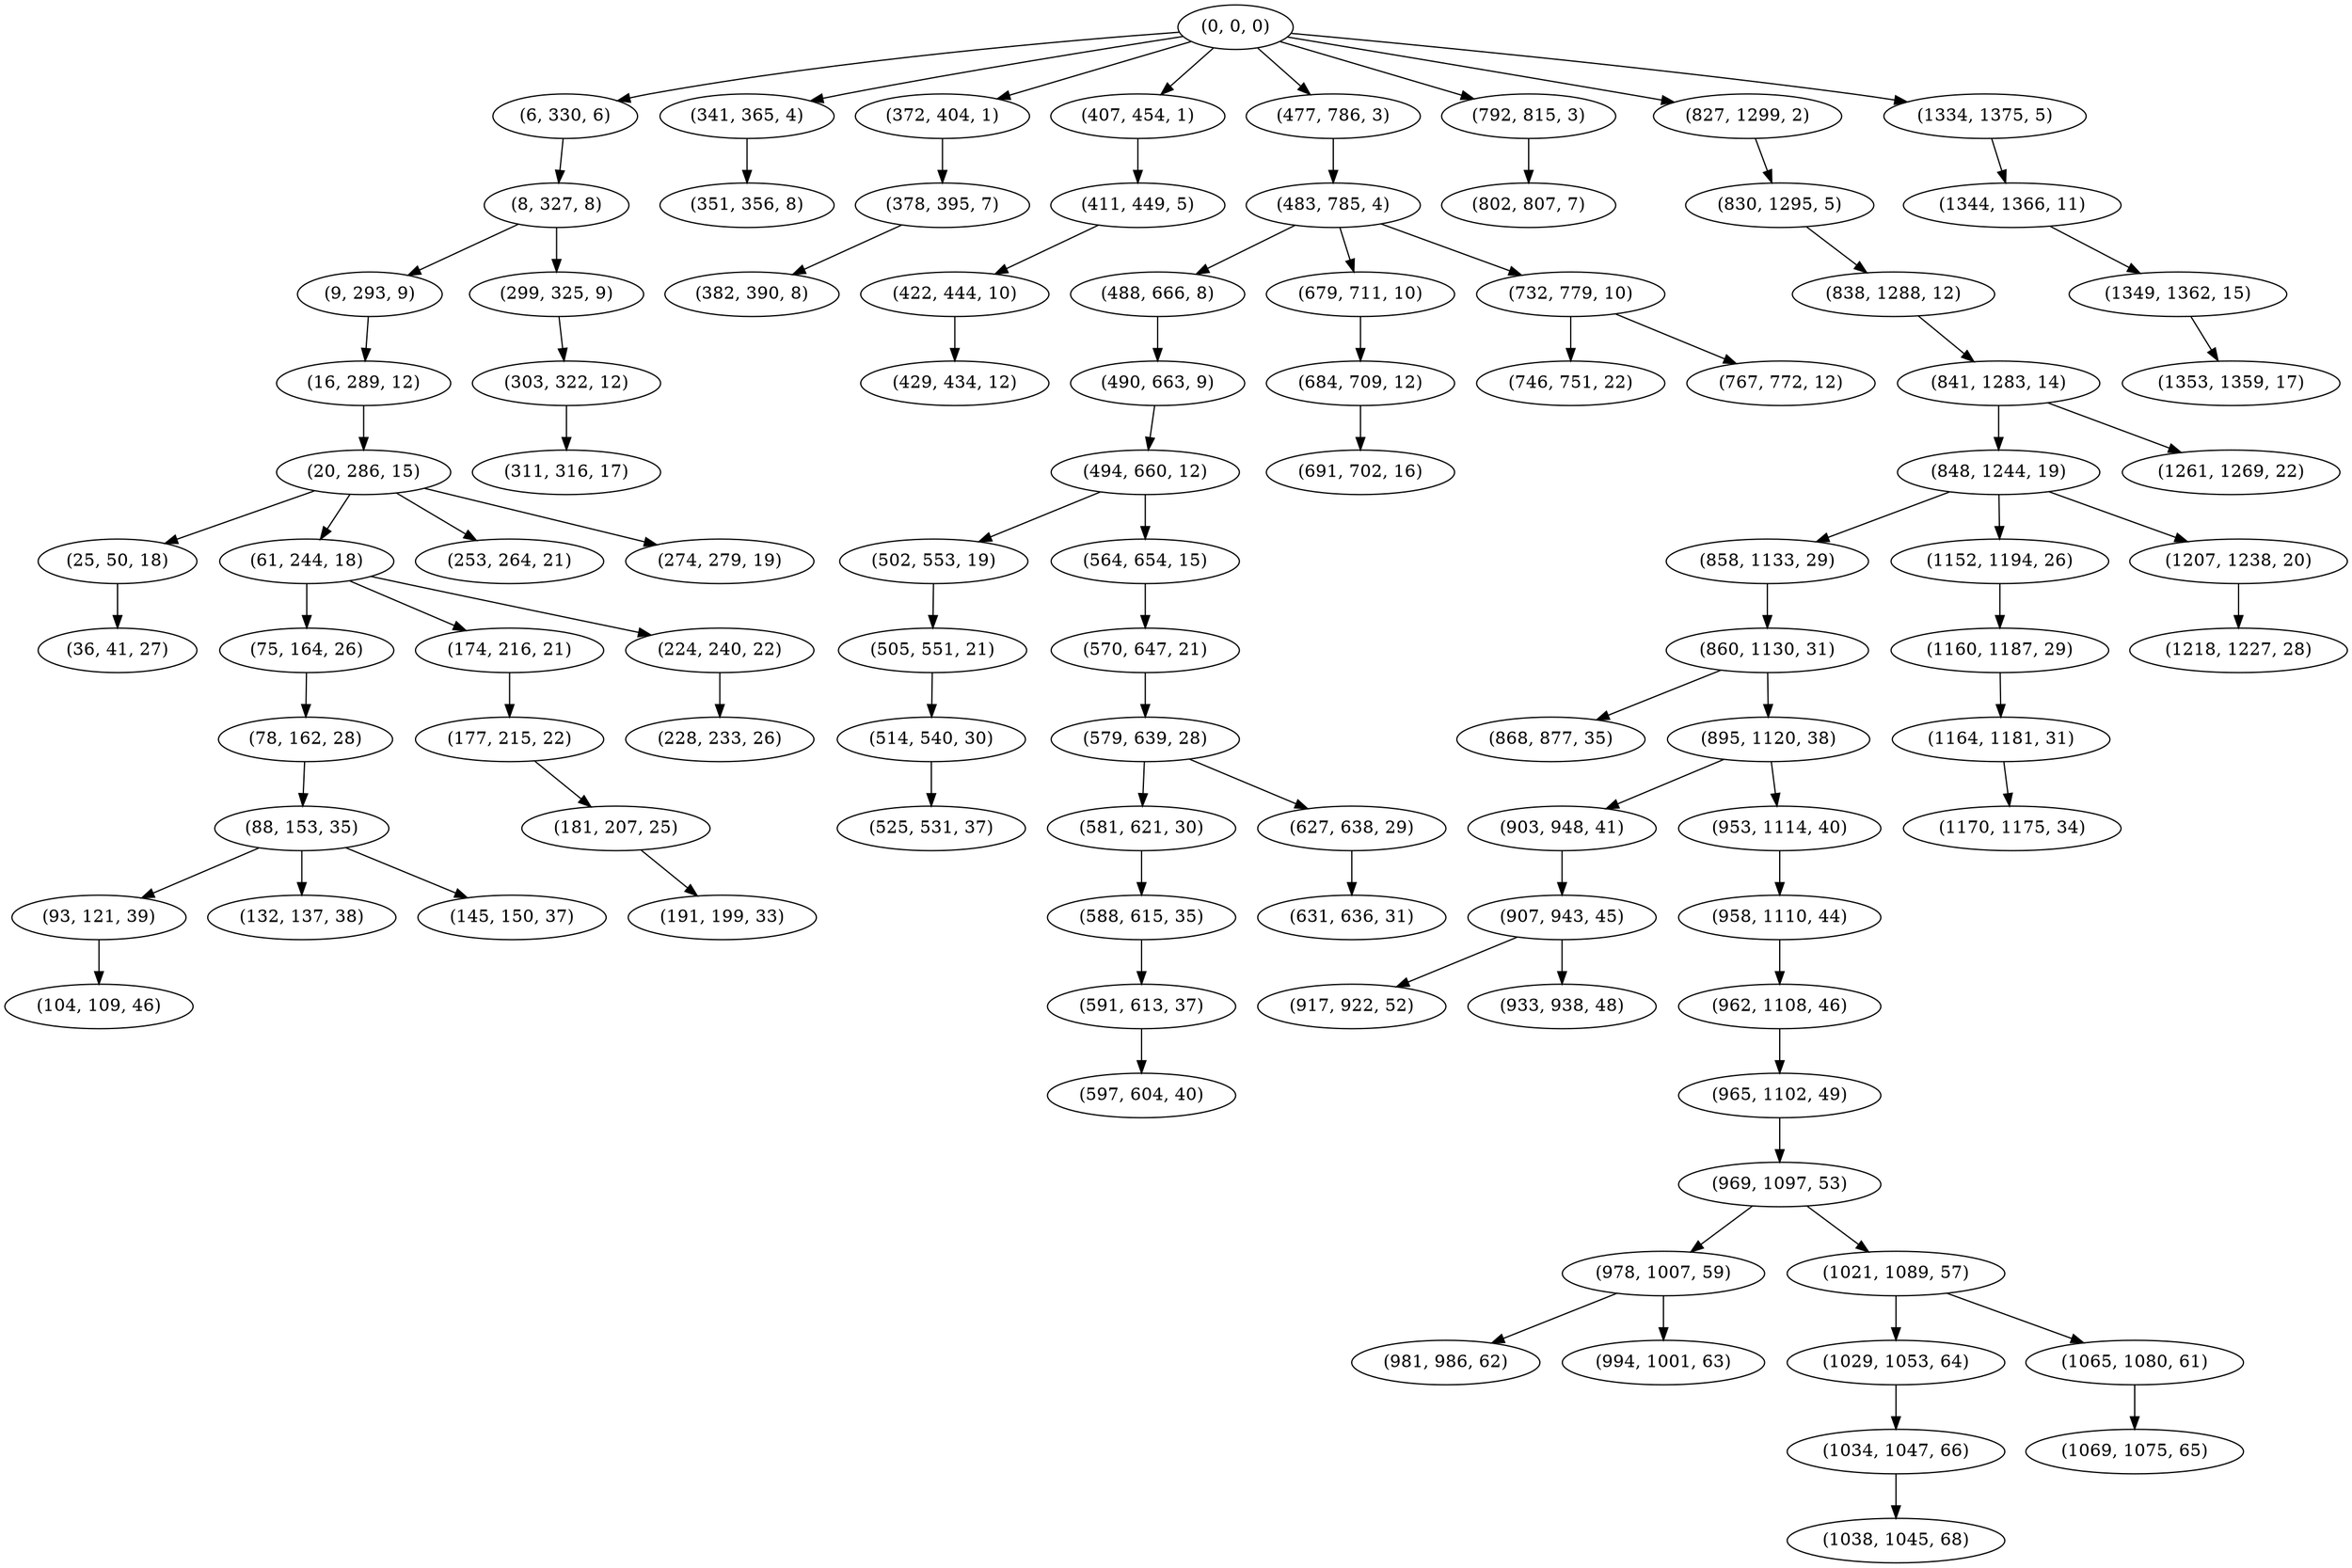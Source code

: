 digraph tree {
    "(0, 0, 0)";
    "(6, 330, 6)";
    "(8, 327, 8)";
    "(9, 293, 9)";
    "(16, 289, 12)";
    "(20, 286, 15)";
    "(25, 50, 18)";
    "(36, 41, 27)";
    "(61, 244, 18)";
    "(75, 164, 26)";
    "(78, 162, 28)";
    "(88, 153, 35)";
    "(93, 121, 39)";
    "(104, 109, 46)";
    "(132, 137, 38)";
    "(145, 150, 37)";
    "(174, 216, 21)";
    "(177, 215, 22)";
    "(181, 207, 25)";
    "(191, 199, 33)";
    "(224, 240, 22)";
    "(228, 233, 26)";
    "(253, 264, 21)";
    "(274, 279, 19)";
    "(299, 325, 9)";
    "(303, 322, 12)";
    "(311, 316, 17)";
    "(341, 365, 4)";
    "(351, 356, 8)";
    "(372, 404, 1)";
    "(378, 395, 7)";
    "(382, 390, 8)";
    "(407, 454, 1)";
    "(411, 449, 5)";
    "(422, 444, 10)";
    "(429, 434, 12)";
    "(477, 786, 3)";
    "(483, 785, 4)";
    "(488, 666, 8)";
    "(490, 663, 9)";
    "(494, 660, 12)";
    "(502, 553, 19)";
    "(505, 551, 21)";
    "(514, 540, 30)";
    "(525, 531, 37)";
    "(564, 654, 15)";
    "(570, 647, 21)";
    "(579, 639, 28)";
    "(581, 621, 30)";
    "(588, 615, 35)";
    "(591, 613, 37)";
    "(597, 604, 40)";
    "(627, 638, 29)";
    "(631, 636, 31)";
    "(679, 711, 10)";
    "(684, 709, 12)";
    "(691, 702, 16)";
    "(732, 779, 10)";
    "(746, 751, 22)";
    "(767, 772, 12)";
    "(792, 815, 3)";
    "(802, 807, 7)";
    "(827, 1299, 2)";
    "(830, 1295, 5)";
    "(838, 1288, 12)";
    "(841, 1283, 14)";
    "(848, 1244, 19)";
    "(858, 1133, 29)";
    "(860, 1130, 31)";
    "(868, 877, 35)";
    "(895, 1120, 38)";
    "(903, 948, 41)";
    "(907, 943, 45)";
    "(917, 922, 52)";
    "(933, 938, 48)";
    "(953, 1114, 40)";
    "(958, 1110, 44)";
    "(962, 1108, 46)";
    "(965, 1102, 49)";
    "(969, 1097, 53)";
    "(978, 1007, 59)";
    "(981, 986, 62)";
    "(994, 1001, 63)";
    "(1021, 1089, 57)";
    "(1029, 1053, 64)";
    "(1034, 1047, 66)";
    "(1038, 1045, 68)";
    "(1065, 1080, 61)";
    "(1069, 1075, 65)";
    "(1152, 1194, 26)";
    "(1160, 1187, 29)";
    "(1164, 1181, 31)";
    "(1170, 1175, 34)";
    "(1207, 1238, 20)";
    "(1218, 1227, 28)";
    "(1261, 1269, 22)";
    "(1334, 1375, 5)";
    "(1344, 1366, 11)";
    "(1349, 1362, 15)";
    "(1353, 1359, 17)";
    "(0, 0, 0)" -> "(6, 330, 6)";
    "(0, 0, 0)" -> "(341, 365, 4)";
    "(0, 0, 0)" -> "(372, 404, 1)";
    "(0, 0, 0)" -> "(407, 454, 1)";
    "(0, 0, 0)" -> "(477, 786, 3)";
    "(0, 0, 0)" -> "(792, 815, 3)";
    "(0, 0, 0)" -> "(827, 1299, 2)";
    "(0, 0, 0)" -> "(1334, 1375, 5)";
    "(6, 330, 6)" -> "(8, 327, 8)";
    "(8, 327, 8)" -> "(9, 293, 9)";
    "(8, 327, 8)" -> "(299, 325, 9)";
    "(9, 293, 9)" -> "(16, 289, 12)";
    "(16, 289, 12)" -> "(20, 286, 15)";
    "(20, 286, 15)" -> "(25, 50, 18)";
    "(20, 286, 15)" -> "(61, 244, 18)";
    "(20, 286, 15)" -> "(253, 264, 21)";
    "(20, 286, 15)" -> "(274, 279, 19)";
    "(25, 50, 18)" -> "(36, 41, 27)";
    "(61, 244, 18)" -> "(75, 164, 26)";
    "(61, 244, 18)" -> "(174, 216, 21)";
    "(61, 244, 18)" -> "(224, 240, 22)";
    "(75, 164, 26)" -> "(78, 162, 28)";
    "(78, 162, 28)" -> "(88, 153, 35)";
    "(88, 153, 35)" -> "(93, 121, 39)";
    "(88, 153, 35)" -> "(132, 137, 38)";
    "(88, 153, 35)" -> "(145, 150, 37)";
    "(93, 121, 39)" -> "(104, 109, 46)";
    "(174, 216, 21)" -> "(177, 215, 22)";
    "(177, 215, 22)" -> "(181, 207, 25)";
    "(181, 207, 25)" -> "(191, 199, 33)";
    "(224, 240, 22)" -> "(228, 233, 26)";
    "(299, 325, 9)" -> "(303, 322, 12)";
    "(303, 322, 12)" -> "(311, 316, 17)";
    "(341, 365, 4)" -> "(351, 356, 8)";
    "(372, 404, 1)" -> "(378, 395, 7)";
    "(378, 395, 7)" -> "(382, 390, 8)";
    "(407, 454, 1)" -> "(411, 449, 5)";
    "(411, 449, 5)" -> "(422, 444, 10)";
    "(422, 444, 10)" -> "(429, 434, 12)";
    "(477, 786, 3)" -> "(483, 785, 4)";
    "(483, 785, 4)" -> "(488, 666, 8)";
    "(483, 785, 4)" -> "(679, 711, 10)";
    "(483, 785, 4)" -> "(732, 779, 10)";
    "(488, 666, 8)" -> "(490, 663, 9)";
    "(490, 663, 9)" -> "(494, 660, 12)";
    "(494, 660, 12)" -> "(502, 553, 19)";
    "(494, 660, 12)" -> "(564, 654, 15)";
    "(502, 553, 19)" -> "(505, 551, 21)";
    "(505, 551, 21)" -> "(514, 540, 30)";
    "(514, 540, 30)" -> "(525, 531, 37)";
    "(564, 654, 15)" -> "(570, 647, 21)";
    "(570, 647, 21)" -> "(579, 639, 28)";
    "(579, 639, 28)" -> "(581, 621, 30)";
    "(579, 639, 28)" -> "(627, 638, 29)";
    "(581, 621, 30)" -> "(588, 615, 35)";
    "(588, 615, 35)" -> "(591, 613, 37)";
    "(591, 613, 37)" -> "(597, 604, 40)";
    "(627, 638, 29)" -> "(631, 636, 31)";
    "(679, 711, 10)" -> "(684, 709, 12)";
    "(684, 709, 12)" -> "(691, 702, 16)";
    "(732, 779, 10)" -> "(746, 751, 22)";
    "(732, 779, 10)" -> "(767, 772, 12)";
    "(792, 815, 3)" -> "(802, 807, 7)";
    "(827, 1299, 2)" -> "(830, 1295, 5)";
    "(830, 1295, 5)" -> "(838, 1288, 12)";
    "(838, 1288, 12)" -> "(841, 1283, 14)";
    "(841, 1283, 14)" -> "(848, 1244, 19)";
    "(841, 1283, 14)" -> "(1261, 1269, 22)";
    "(848, 1244, 19)" -> "(858, 1133, 29)";
    "(848, 1244, 19)" -> "(1152, 1194, 26)";
    "(848, 1244, 19)" -> "(1207, 1238, 20)";
    "(858, 1133, 29)" -> "(860, 1130, 31)";
    "(860, 1130, 31)" -> "(868, 877, 35)";
    "(860, 1130, 31)" -> "(895, 1120, 38)";
    "(895, 1120, 38)" -> "(903, 948, 41)";
    "(895, 1120, 38)" -> "(953, 1114, 40)";
    "(903, 948, 41)" -> "(907, 943, 45)";
    "(907, 943, 45)" -> "(917, 922, 52)";
    "(907, 943, 45)" -> "(933, 938, 48)";
    "(953, 1114, 40)" -> "(958, 1110, 44)";
    "(958, 1110, 44)" -> "(962, 1108, 46)";
    "(962, 1108, 46)" -> "(965, 1102, 49)";
    "(965, 1102, 49)" -> "(969, 1097, 53)";
    "(969, 1097, 53)" -> "(978, 1007, 59)";
    "(969, 1097, 53)" -> "(1021, 1089, 57)";
    "(978, 1007, 59)" -> "(981, 986, 62)";
    "(978, 1007, 59)" -> "(994, 1001, 63)";
    "(1021, 1089, 57)" -> "(1029, 1053, 64)";
    "(1021, 1089, 57)" -> "(1065, 1080, 61)";
    "(1029, 1053, 64)" -> "(1034, 1047, 66)";
    "(1034, 1047, 66)" -> "(1038, 1045, 68)";
    "(1065, 1080, 61)" -> "(1069, 1075, 65)";
    "(1152, 1194, 26)" -> "(1160, 1187, 29)";
    "(1160, 1187, 29)" -> "(1164, 1181, 31)";
    "(1164, 1181, 31)" -> "(1170, 1175, 34)";
    "(1207, 1238, 20)" -> "(1218, 1227, 28)";
    "(1334, 1375, 5)" -> "(1344, 1366, 11)";
    "(1344, 1366, 11)" -> "(1349, 1362, 15)";
    "(1349, 1362, 15)" -> "(1353, 1359, 17)";
}
